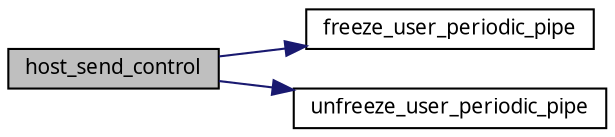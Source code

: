 digraph G
{
  edge [fontname="FreeSans.ttf",fontsize=10,labelfontname="FreeSans.ttf",labelfontsize=10];
  node [fontname="FreeSans.ttf",fontsize=10,shape=record];
  rankdir=LR;
  Node1 [label="host_send_control",height=0.2,width=0.4,color="black", fillcolor="grey75", style="filled" fontcolor="black"];
  Node1 -> Node2 [color="midnightblue",fontsize=10,style="solid",fontname="FreeSans.ttf"];
  Node2 [label="freeze_user_periodic_pipe",height=0.2,width=0.4,color="black", fillcolor="white", style="filled",URL="$a00097.html#gc49b53eb6d4c6229a1c997c976507d6b"];
  Node1 -> Node3 [color="midnightblue",fontsize=10,style="solid",fontname="FreeSans.ttf"];
  Node3 [label="unfreeze_user_periodic_pipe",height=0.2,width=0.4,color="black", fillcolor="white", style="filled",URL="$a00097.html#g7ec93e06da874bd5a114a1cd779a7b7b"];
}
